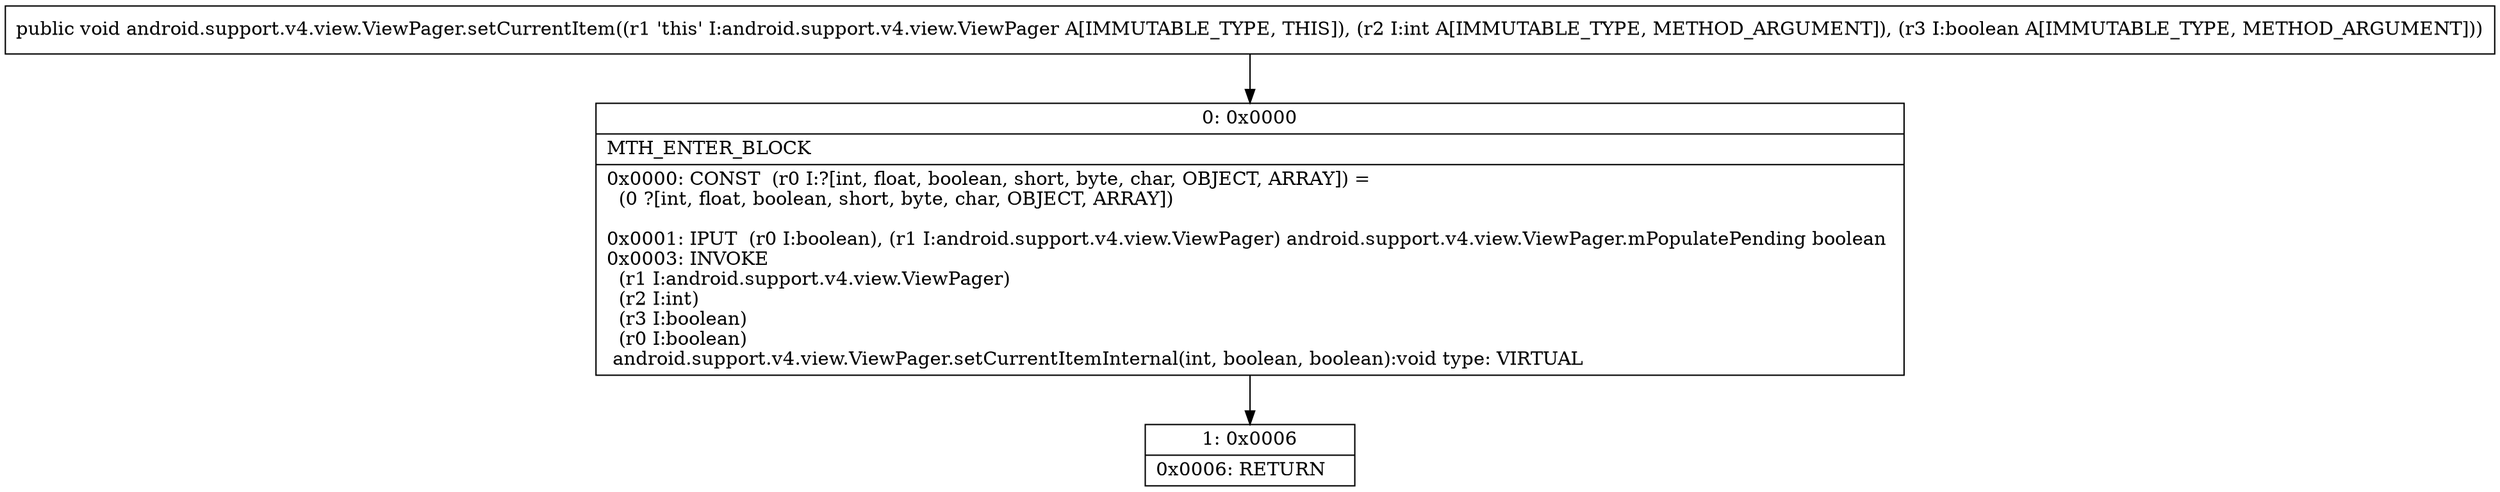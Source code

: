 digraph "CFG forandroid.support.v4.view.ViewPager.setCurrentItem(IZ)V" {
Node_0 [shape=record,label="{0\:\ 0x0000|MTH_ENTER_BLOCK\l|0x0000: CONST  (r0 I:?[int, float, boolean, short, byte, char, OBJECT, ARRAY]) = \l  (0 ?[int, float, boolean, short, byte, char, OBJECT, ARRAY])\l \l0x0001: IPUT  (r0 I:boolean), (r1 I:android.support.v4.view.ViewPager) android.support.v4.view.ViewPager.mPopulatePending boolean \l0x0003: INVOKE  \l  (r1 I:android.support.v4.view.ViewPager)\l  (r2 I:int)\l  (r3 I:boolean)\l  (r0 I:boolean)\l android.support.v4.view.ViewPager.setCurrentItemInternal(int, boolean, boolean):void type: VIRTUAL \l}"];
Node_1 [shape=record,label="{1\:\ 0x0006|0x0006: RETURN   \l}"];
MethodNode[shape=record,label="{public void android.support.v4.view.ViewPager.setCurrentItem((r1 'this' I:android.support.v4.view.ViewPager A[IMMUTABLE_TYPE, THIS]), (r2 I:int A[IMMUTABLE_TYPE, METHOD_ARGUMENT]), (r3 I:boolean A[IMMUTABLE_TYPE, METHOD_ARGUMENT])) }"];
MethodNode -> Node_0;
Node_0 -> Node_1;
}

